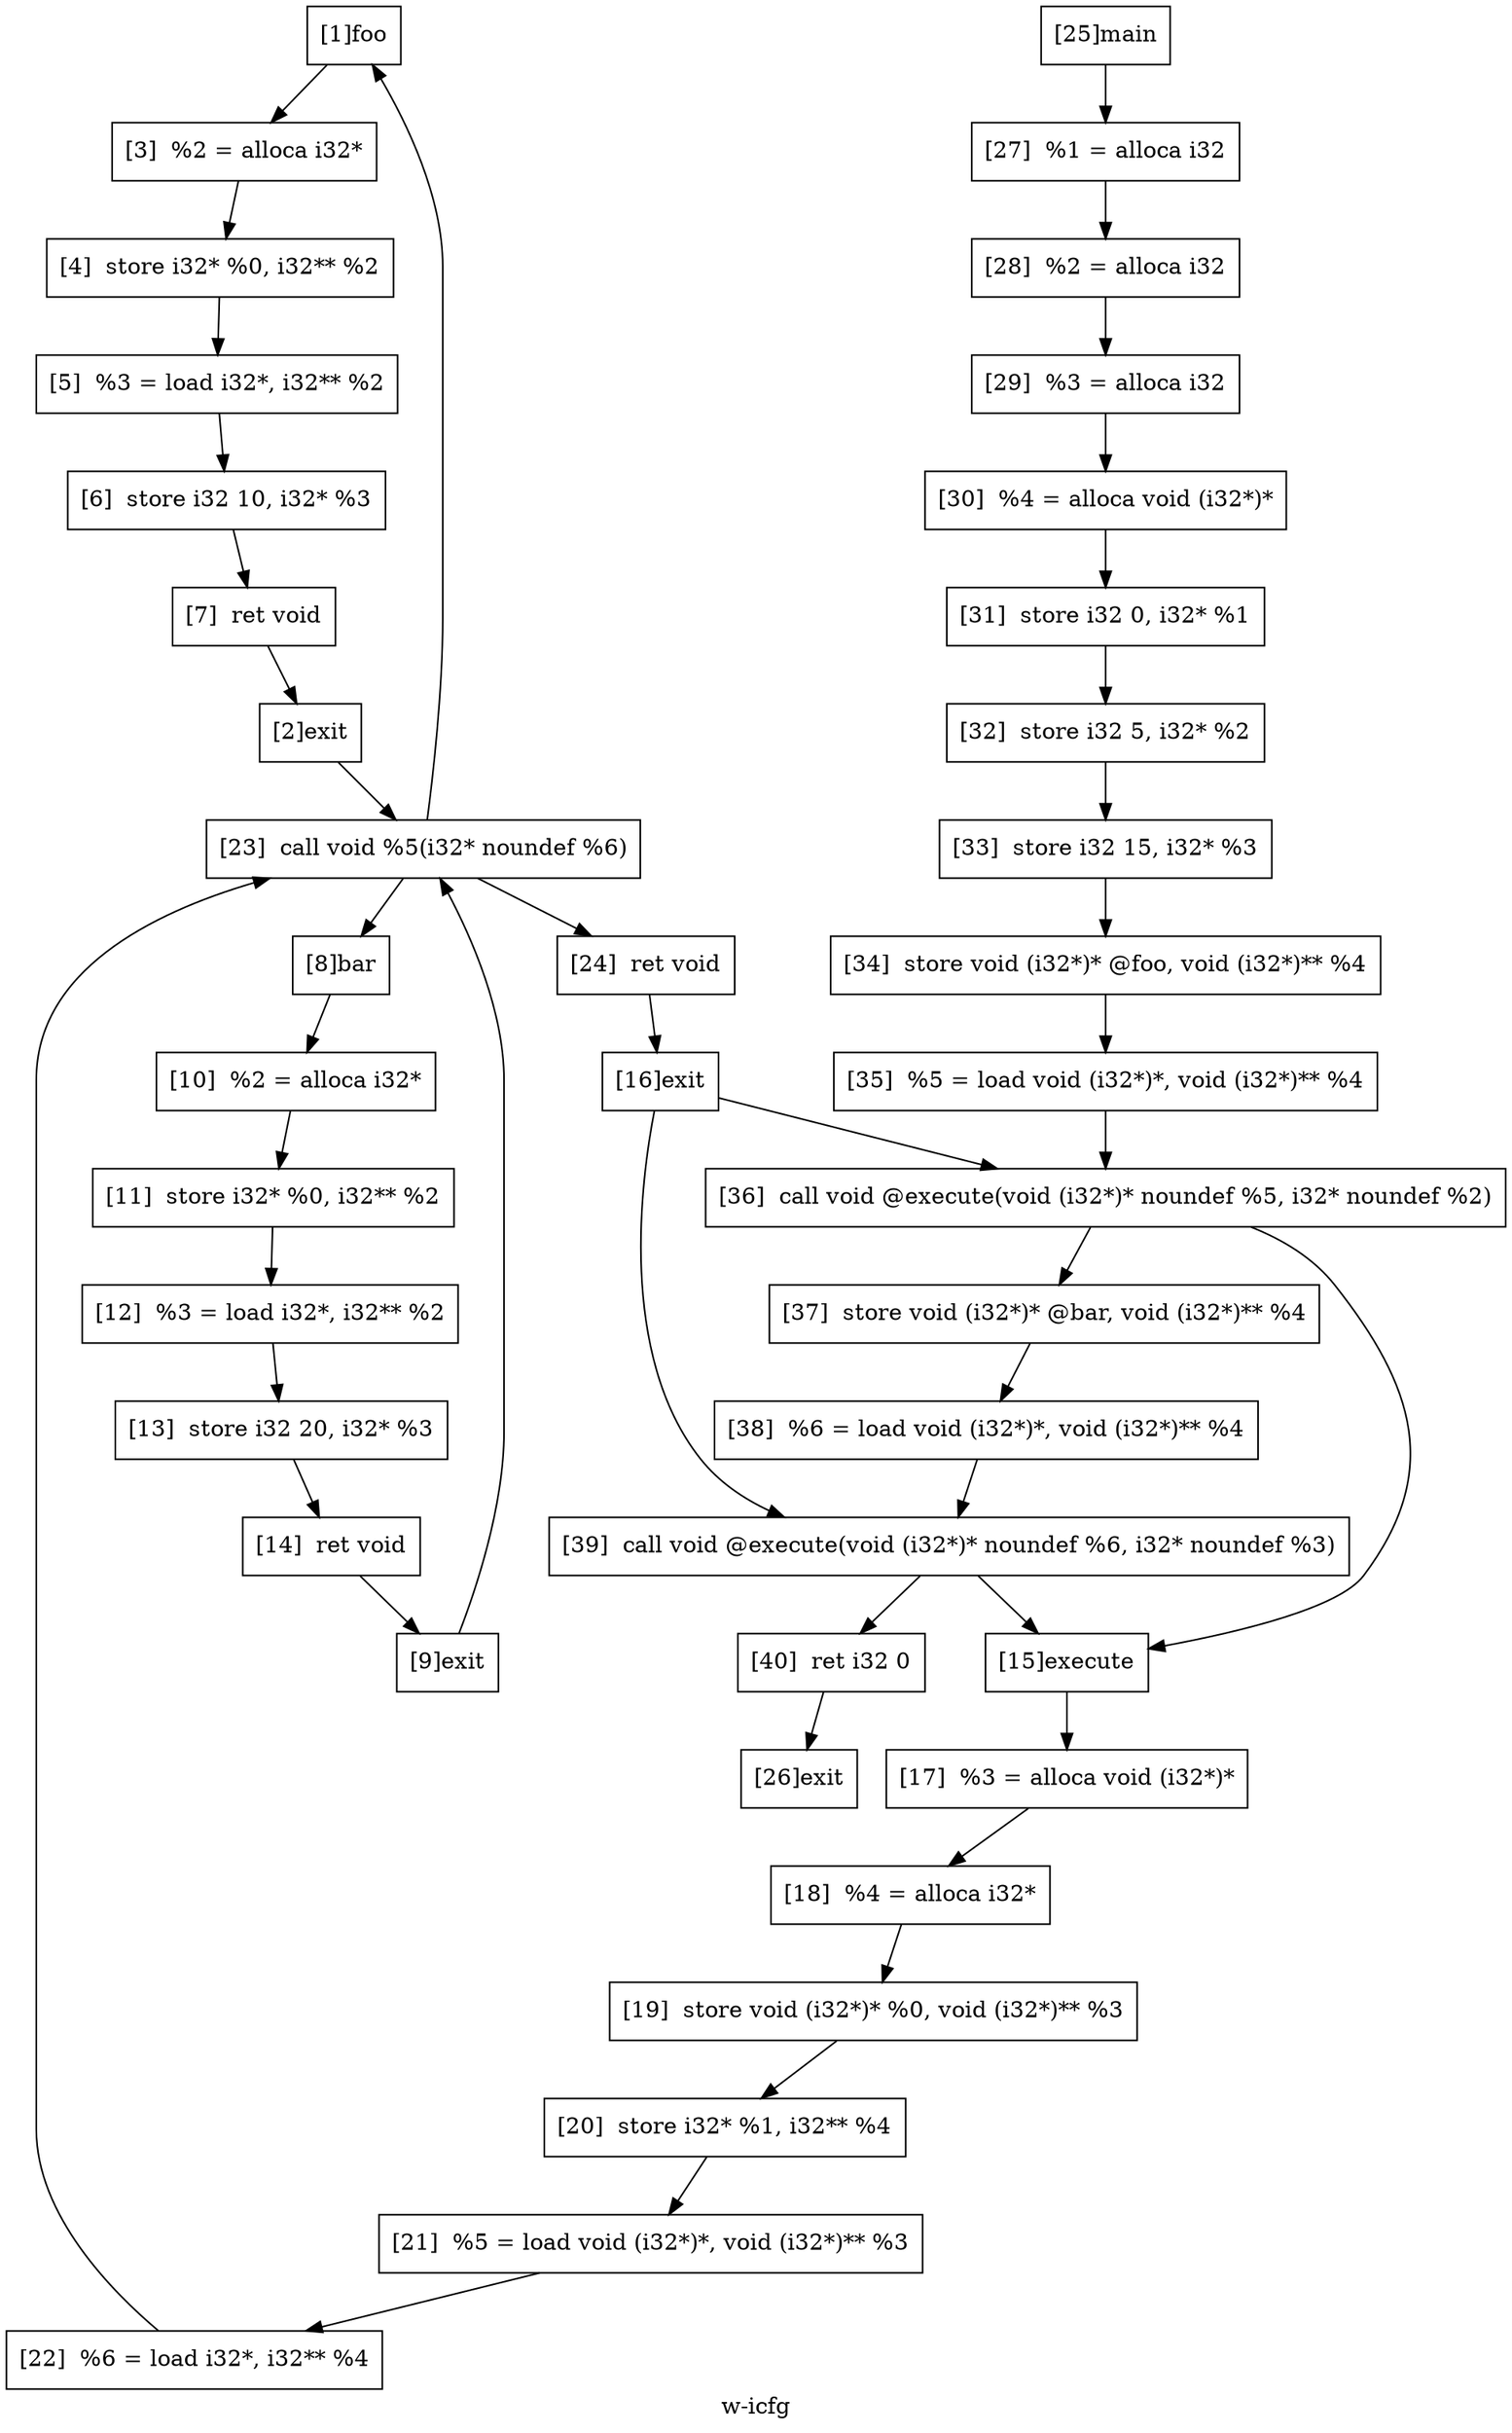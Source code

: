 digraph "w-icfg"{
	label="w-icfg";


	// Define the nodes
	N1 [shape=rectangle, color=black,label="[1]foo"];
	N2 [shape=rectangle, color=black,label="[2]exit"];
	N3 [shape=rectangle, color=black,label="[3]  %2 = alloca i32*"];
	N4 [shape=rectangle, color=black,label="[4]  store i32* %0, i32** %2"];
	N5 [shape=rectangle, color=black,label="[5]  %3 = load i32*, i32** %2"];
	N6 [shape=rectangle, color=black,label="[6]  store i32 10, i32* %3"];
	N7 [shape=rectangle, color=black,label="[7]  ret void"];
	N8 [shape=rectangle, color=black,label="[8]bar"];
	N9 [shape=rectangle, color=black,label="[9]exit"];
	N10 [shape=rectangle, color=black,label="[10]  %2 = alloca i32*"];
	N11 [shape=rectangle, color=black,label="[11]  store i32* %0, i32** %2"];
	N12 [shape=rectangle, color=black,label="[12]  %3 = load i32*, i32** %2"];
	N13 [shape=rectangle, color=black,label="[13]  store i32 20, i32* %3"];
	N14 [shape=rectangle, color=black,label="[14]  ret void"];
	N15 [shape=rectangle, color=black,label="[15]execute"];
	N16 [shape=rectangle, color=black,label="[16]exit"];
	N17 [shape=rectangle, color=black,label="[17]  %3 = alloca void (i32*)*"];
	N18 [shape=rectangle, color=black,label="[18]  %4 = alloca i32*"];
	N19 [shape=rectangle, color=black,label="[19]  store void (i32*)* %0, void (i32*)** %3"];
	N20 [shape=rectangle, color=black,label="[20]  store i32* %1, i32** %4"];
	N21 [shape=rectangle, color=black,label="[21]  %5 = load void (i32*)*, void (i32*)** %3"];
	N22 [shape=rectangle, color=black,label="[22]  %6 = load i32*, i32** %4"];
	N23 [shape=rectangle, color=black,label="[23]  call void %5(i32* noundef %6)"];
	N24 [shape=rectangle, color=black,label="[24]  ret void"];
	N25 [shape=rectangle, color=black,label="[25]main"];
	N26 [shape=rectangle, color=black,label="[26]exit"];
	N27 [shape=rectangle, color=black,label="[27]  %1 = alloca i32"];
	N28 [shape=rectangle, color=black,label="[28]  %2 = alloca i32"];
	N29 [shape=rectangle, color=black,label="[29]  %3 = alloca i32"];
	N30 [shape=rectangle, color=black,label="[30]  %4 = alloca void (i32*)*"];
	N31 [shape=rectangle, color=black,label="[31]  store i32 0, i32* %1"];
	N32 [shape=rectangle, color=black,label="[32]  store i32 5, i32* %2"];
	N33 [shape=rectangle, color=black,label="[33]  store i32 15, i32* %3"];
	N34 [shape=rectangle, color=black,label="[34]  store void (i32*)* @foo, void (i32*)** %4"];
	N35 [shape=rectangle, color=black,label="[35]  %5 = load void (i32*)*, void (i32*)** %4"];
	N36 [shape=rectangle, color=black,label="[36]  call void @execute(void (i32*)* noundef %5, i32* noundef %2)"];
	N37 [shape=rectangle, color=black,label="[37]  store void (i32*)* @bar, void (i32*)** %4"];
	N38 [shape=rectangle, color=black,label="[38]  %6 = load void (i32*)*, void (i32*)** %4"];
	N39 [shape=rectangle, color=black,label="[39]  call void @execute(void (i32*)* noundef %6, i32* noundef %3)"];
	N40 [shape=rectangle, color=black,label="[40]  ret i32 0"];


	// Define the edges
	N1 -> N3[color=black,label=""];
	N2 -> N23[color=black,label=""];
	N3 -> N4[color=black,label=""];
	N4 -> N5[color=black,label=""];
	N5 -> N6[color=black,label=""];
	N6 -> N7[color=black,label=""];
	N7 -> N2[color=black,label=""];
	N8 -> N10[color=black,label=""];
	N9 -> N23[color=black,label=""];
	N10 -> N11[color=black,label=""];
	N11 -> N12[color=black,label=""];
	N12 -> N13[color=black,label=""];
	N13 -> N14[color=black,label=""];
	N14 -> N9[color=black,label=""];
	N15 -> N17[color=black,label=""];
	N16 -> N36[color=black,label=""];
	N16 -> N39[color=black,label=""];
	N17 -> N18[color=black,label=""];
	N18 -> N19[color=black,label=""];
	N19 -> N20[color=black,label=""];
	N20 -> N21[color=black,label=""];
	N21 -> N22[color=black,label=""];
	N22 -> N23[color=black,label=""];
	N23 -> N1[color=black,label=""];
	N23 -> N8[color=black,label=""];
	N23 -> N24[color=black,label=""];
	N24 -> N16[color=black,label=""];
	N25 -> N27[color=black,label=""];
	N27 -> N28[color=black,label=""];
	N28 -> N29[color=black,label=""];
	N29 -> N30[color=black,label=""];
	N30 -> N31[color=black,label=""];
	N31 -> N32[color=black,label=""];
	N32 -> N33[color=black,label=""];
	N33 -> N34[color=black,label=""];
	N34 -> N35[color=black,label=""];
	N35 -> N36[color=black,label=""];
	N36 -> N15[color=black,label=""];
	N36 -> N37[color=black,label=""];
	N37 -> N38[color=black,label=""];
	N38 -> N39[color=black,label=""];
	N39 -> N15[color=black,label=""];
	N39 -> N40[color=black,label=""];
	N40 -> N26[color=black,label=""];
}

